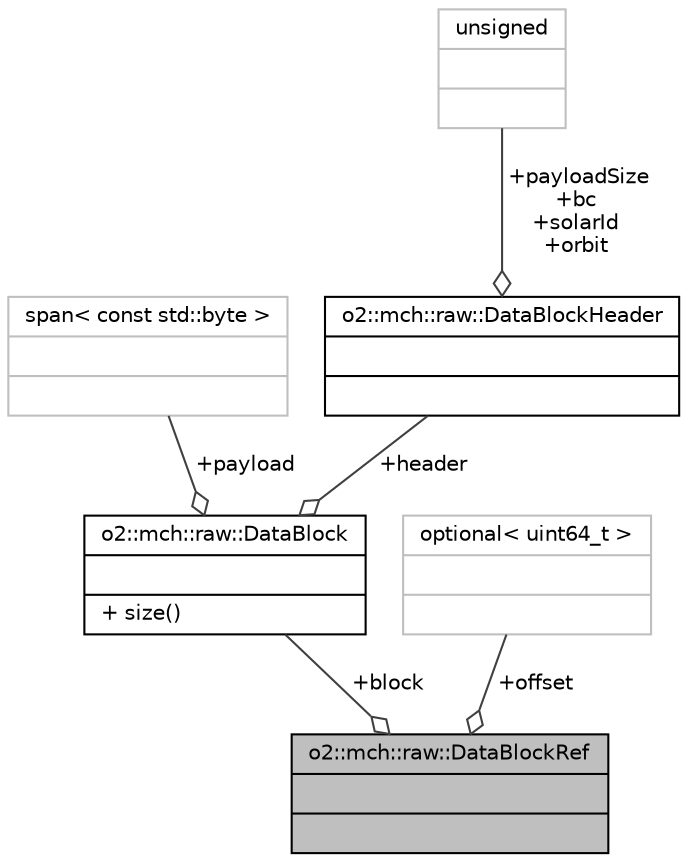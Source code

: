 digraph "o2::mch::raw::DataBlockRef"
{
 // INTERACTIVE_SVG=YES
  bgcolor="transparent";
  edge [fontname="Helvetica",fontsize="10",labelfontname="Helvetica",labelfontsize="10"];
  node [fontname="Helvetica",fontsize="10",shape=record];
  Node1 [label="{o2::mch::raw::DataBlockRef\n||}",height=0.2,width=0.4,color="black", fillcolor="grey75", style="filled", fontcolor="black"];
  Node2 -> Node1 [color="grey25",fontsize="10",style="solid",label=" +block" ,arrowhead="odiamond",fontname="Helvetica"];
  Node2 [label="{o2::mch::raw::DataBlock\n||+ size()\l}",height=0.2,width=0.4,color="black",URL="$d5/da9/structo2_1_1mch_1_1raw_1_1DataBlock.html",tooltip="A DataBlock is a pair (DataBlockHeader,payload) "];
  Node3 -> Node2 [color="grey25",fontsize="10",style="solid",label=" +payload" ,arrowhead="odiamond",fontname="Helvetica"];
  Node3 [label="{span\< const std::byte \>\n||}",height=0.2,width=0.4,color="grey75"];
  Node4 -> Node2 [color="grey25",fontsize="10",style="solid",label=" +header" ,arrowhead="odiamond",fontname="Helvetica"];
  Node4 [label="{o2::mch::raw::DataBlockHeader\n||}",height=0.2,width=0.4,color="black",URL="$dc/d33/structo2_1_1mch_1_1raw_1_1DataBlockHeader.html",tooltip="A lightweight struct to describe a MCH Raw Data Block. "];
  Node5 -> Node4 [color="grey25",fontsize="10",style="solid",label=" +payloadSize\n+bc\n+solarId\n+orbit" ,arrowhead="odiamond",fontname="Helvetica"];
  Node5 [label="{unsigned\n||}",height=0.2,width=0.4,color="grey75"];
  Node6 -> Node1 [color="grey25",fontsize="10",style="solid",label=" +offset" ,arrowhead="odiamond",fontname="Helvetica"];
  Node6 [label="{optional\< uint64_t \>\n||}",height=0.2,width=0.4,color="grey75"];
}
